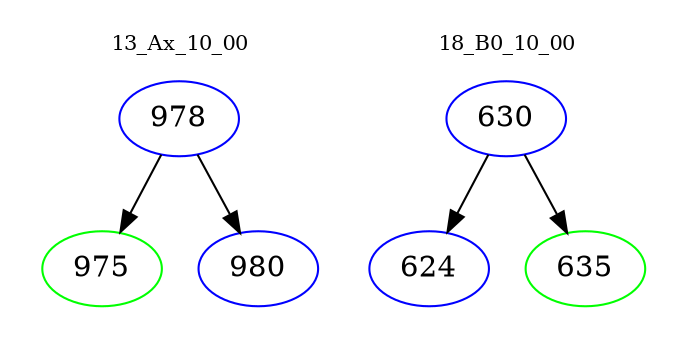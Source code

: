 digraph{
subgraph cluster_0 {
color = white
label = "13_Ax_10_00";
fontsize=10;
T0_978 [label="978", color="blue"]
T0_978 -> T0_975 [color="black"]
T0_975 [label="975", color="green"]
T0_978 -> T0_980 [color="black"]
T0_980 [label="980", color="blue"]
}
subgraph cluster_1 {
color = white
label = "18_B0_10_00";
fontsize=10;
T1_630 [label="630", color="blue"]
T1_630 -> T1_624 [color="black"]
T1_624 [label="624", color="blue"]
T1_630 -> T1_635 [color="black"]
T1_635 [label="635", color="green"]
}
}
